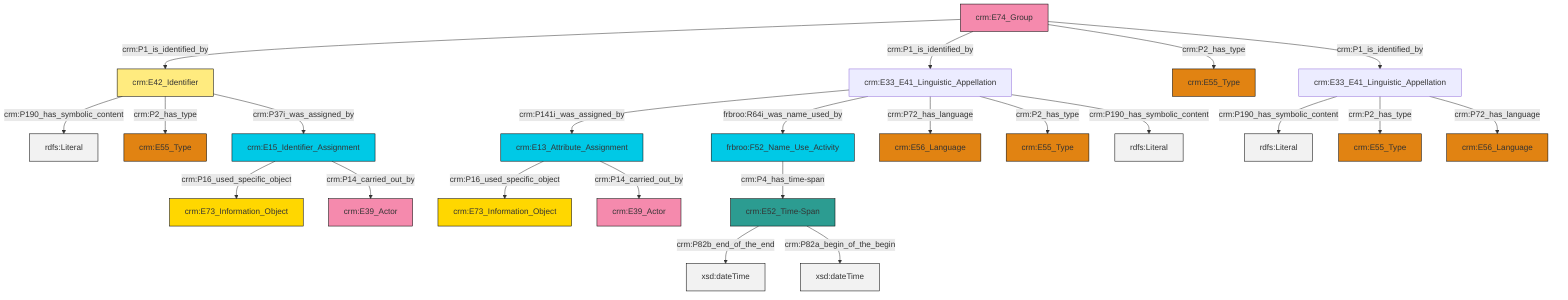 graph TD
classDef Literal fill:#f2f2f2,stroke:#000000;
classDef CRM_Entity fill:#FFFFFF,stroke:#000000;
classDef Temporal_Entity fill:#00C9E6, stroke:#000000;
classDef Type fill:#E18312, stroke:#000000;
classDef Time-Span fill:#2C9C91, stroke:#000000;
classDef Appellation fill:#FFEB7F, stroke:#000000;
classDef Place fill:#008836, stroke:#000000;
classDef Persistent_Item fill:#B266B2, stroke:#000000;
classDef Conceptual_Object fill:#FFD700, stroke:#000000;
classDef Physical_Thing fill:#D2B48C, stroke:#000000;
classDef Actor fill:#f58aad, stroke:#000000;
classDef PC_Classes fill:#4ce600, stroke:#000000;
classDef Multi fill:#cccccc,stroke:#000000;

0["crm:E33_E41_Linguistic_Appellation"]:::Default -->|crm:P190_has_symbolic_content| 1[rdfs:Literal]:::Literal
2["crm:E42_Identifier"]:::Appellation -->|crm:P190_has_symbolic_content| 3[rdfs:Literal]:::Literal
6["crm:E33_E41_Linguistic_Appellation"]:::Default -->|crm:P141i_was_assigned_by| 7["crm:E13_Attribute_Assignment"]:::Temporal_Entity
6["crm:E33_E41_Linguistic_Appellation"]:::Default -->|frbroo:R64i_was_name_used_by| 8["frbroo:F52_Name_Use_Activity"]:::Temporal_Entity
6["crm:E33_E41_Linguistic_Appellation"]:::Default -->|crm:P72_has_language| 9["crm:E56_Language"]:::Type
7["crm:E13_Attribute_Assignment"]:::Temporal_Entity -->|crm:P16_used_specific_object| 10["crm:E73_Information_Object"]:::Conceptual_Object
8["frbroo:F52_Name_Use_Activity"]:::Temporal_Entity -->|crm:P4_has_time-span| 11["crm:E52_Time-Span"]:::Time-Span
11["crm:E52_Time-Span"]:::Time-Span -->|crm:P82b_end_of_the_end| 16[xsd:dateTime]:::Literal
4["crm:E74_Group"]:::Actor -->|crm:P1_is_identified_by| 2["crm:E42_Identifier"]:::Appellation
6["crm:E33_E41_Linguistic_Appellation"]:::Default -->|crm:P2_has_type| 19["crm:E55_Type"]:::Type
4["crm:E74_Group"]:::Actor -->|crm:P1_is_identified_by| 6["crm:E33_E41_Linguistic_Appellation"]:::Default
4["crm:E74_Group"]:::Actor -->|crm:P2_has_type| 22["crm:E55_Type"]:::Type
2["crm:E42_Identifier"]:::Appellation -->|crm:P2_has_type| 24["crm:E55_Type"]:::Type
4["crm:E74_Group"]:::Actor -->|crm:P1_is_identified_by| 0["crm:E33_E41_Linguistic_Appellation"]:::Default
2["crm:E42_Identifier"]:::Appellation -->|crm:P37i_was_assigned_by| 27["crm:E15_Identifier_Assignment"]:::Temporal_Entity
0["crm:E33_E41_Linguistic_Appellation"]:::Default -->|crm:P2_has_type| 29["crm:E55_Type"]:::Type
27["crm:E15_Identifier_Assignment"]:::Temporal_Entity -->|crm:P16_used_specific_object| 32["crm:E73_Information_Object"]:::Conceptual_Object
27["crm:E15_Identifier_Assignment"]:::Temporal_Entity -->|crm:P14_carried_out_by| 30["crm:E39_Actor"]:::Actor
6["crm:E33_E41_Linguistic_Appellation"]:::Default -->|crm:P190_has_symbolic_content| 36[rdfs:Literal]:::Literal
0["crm:E33_E41_Linguistic_Appellation"]:::Default -->|crm:P72_has_language| 12["crm:E56_Language"]:::Type
7["crm:E13_Attribute_Assignment"]:::Temporal_Entity -->|crm:P14_carried_out_by| 17["crm:E39_Actor"]:::Actor
11["crm:E52_Time-Span"]:::Time-Span -->|crm:P82a_begin_of_the_begin| 38[xsd:dateTime]:::Literal